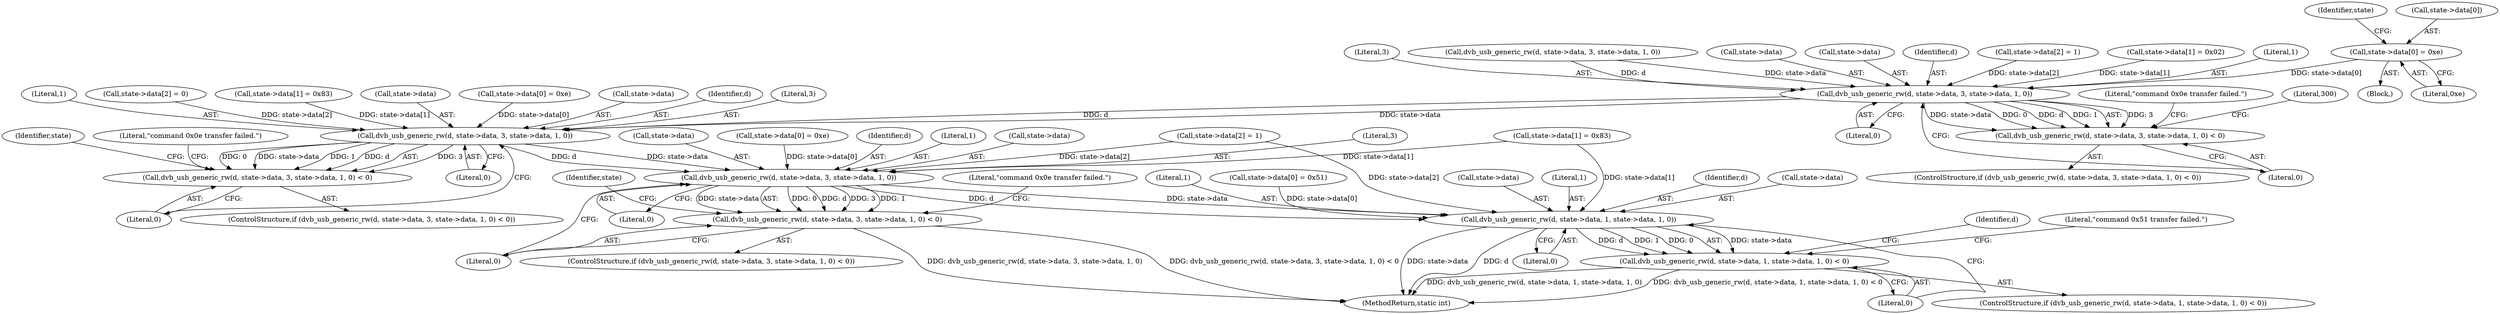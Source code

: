 digraph "0_linux_606142af57dad981b78707234cfbd15f9f7b7125_4@array" {
"1000166" [label="(Call,state->data[0] = 0xe)"];
"1000189" [label="(Call,dvb_usb_generic_rw(d, state->data, 3, state->data, 1, 0))"];
"1000188" [label="(Call,dvb_usb_generic_rw(d, state->data, 3, state->data, 1, 0) < 0)"];
"1000228" [label="(Call,dvb_usb_generic_rw(d, state->data, 3, state->data, 1, 0))"];
"1000227" [label="(Call,dvb_usb_generic_rw(d, state->data, 3, state->data, 1, 0) < 0)"];
"1000265" [label="(Call,dvb_usb_generic_rw(d, state->data, 3, state->data, 1, 0))"];
"1000264" [label="(Call,dvb_usb_generic_rw(d, state->data, 3, state->data, 1, 0) < 0)"];
"1000288" [label="(Call,dvb_usb_generic_rw(d, state->data, 1, state->data, 1, 0))"];
"1000287" [label="(Call,dvb_usb_generic_rw(d, state->data, 1, state->data, 1, 0) < 0)"];
"1000205" [label="(Call,state->data[0] = 0xe)"];
"1000282" [label="(Identifier,state)"];
"1000189" [label="(Call,dvb_usb_generic_rw(d, state->data, 3, state->data, 1, 0))"];
"1000287" [label="(Call,dvb_usb_generic_rw(d, state->data, 1, state->data, 1, 0) < 0)"];
"1000228" [label="(Call,dvb_usb_generic_rw(d, state->data, 3, state->data, 1, 0))"];
"1000195" [label="(Call,state->data)"];
"1000190" [label="(Identifier,d)"];
"1000227" [label="(Call,dvb_usb_generic_rw(d, state->data, 3, state->data, 1, 0) < 0)"];
"1000274" [label="(Literal,1)"];
"1000234" [label="(Call,state->data)"];
"1000245" [label="(Identifier,state)"];
"1000176" [label="(Identifier,state)"];
"1000275" [label="(Literal,0)"];
"1000229" [label="(Identifier,d)"];
"1000256" [label="(Call,state->data[2] = 1)"];
"1000249" [label="(Call,state->data[1] = 0x83)"];
"1000278" [label="(Literal,\"command 0x0e transfer failed.\")"];
"1000294" [label="(Call,state->data)"];
"1000293" [label="(Literal,1)"];
"1000301" [label="(Literal,\"command 0x51 transfer failed.\")"];
"1000271" [label="(Call,state->data)"];
"1000226" [label="(ControlStructure,if (dvb_usb_generic_rw(d, state->data, 3, state->data, 1, 0) < 0))"];
"1000298" [label="(Literal,0)"];
"1000166" [label="(Call,state->data[0] = 0xe)"];
"1000233" [label="(Literal,3)"];
"1000152" [label="(Call,dvb_usb_generic_rw(d, state->data, 3, state->data, 1, 0))"];
"1000237" [label="(Literal,1)"];
"1000270" [label="(Literal,3)"];
"1000202" [label="(Literal,\"command 0x0e transfer failed.\")"];
"1000239" [label="(Literal,0)"];
"1000241" [label="(Literal,\"command 0x0e transfer failed.\")"];
"1000187" [label="(ControlStructure,if (dvb_usb_generic_rw(d, state->data, 3, state->data, 1, 0) < 0))"];
"1000200" [label="(Literal,0)"];
"1000265" [label="(Call,dvb_usb_generic_rw(d, state->data, 3, state->data, 1, 0))"];
"1000180" [label="(Call,state->data[2] = 1)"];
"1000219" [label="(Call,state->data[2] = 0)"];
"1000299" [label="(Literal,0)"];
"1000267" [label="(Call,state->data)"];
"1000276" [label="(Literal,0)"];
"1000288" [label="(Call,dvb_usb_generic_rw(d, state->data, 1, state->data, 1, 0))"];
"1000305" [label="(Identifier,d)"];
"1000204" [label="(Literal,300)"];
"1000242" [label="(Call,state->data[0] = 0xe)"];
"1000289" [label="(Identifier,d)"];
"1000290" [label="(Call,state->data)"];
"1000264" [label="(Call,dvb_usb_generic_rw(d, state->data, 3, state->data, 1, 0) < 0)"];
"1000173" [label="(Call,state->data[1] = 0x02)"];
"1000238" [label="(Literal,0)"];
"1000212" [label="(Call,state->data[1] = 0x83)"];
"1000199" [label="(Literal,0)"];
"1000606" [label="(MethodReturn,static int)"];
"1000198" [label="(Literal,1)"];
"1000106" [label="(Block,)"];
"1000194" [label="(Literal,3)"];
"1000230" [label="(Call,state->data)"];
"1000286" [label="(ControlStructure,if (dvb_usb_generic_rw(d, state->data, 1, state->data, 1, 0) < 0))"];
"1000266" [label="(Identifier,d)"];
"1000263" [label="(ControlStructure,if (dvb_usb_generic_rw(d, state->data, 3, state->data, 1, 0) < 0))"];
"1000191" [label="(Call,state->data)"];
"1000297" [label="(Literal,1)"];
"1000167" [label="(Call,state->data[0])"];
"1000279" [label="(Call,state->data[0] = 0x51)"];
"1000188" [label="(Call,dvb_usb_generic_rw(d, state->data, 3, state->data, 1, 0) < 0)"];
"1000172" [label="(Literal,0xe)"];
"1000166" -> "1000106"  [label="AST: "];
"1000166" -> "1000172"  [label="CFG: "];
"1000167" -> "1000166"  [label="AST: "];
"1000172" -> "1000166"  [label="AST: "];
"1000176" -> "1000166"  [label="CFG: "];
"1000166" -> "1000189"  [label="DDG: state->data[0]"];
"1000189" -> "1000188"  [label="AST: "];
"1000189" -> "1000199"  [label="CFG: "];
"1000190" -> "1000189"  [label="AST: "];
"1000191" -> "1000189"  [label="AST: "];
"1000194" -> "1000189"  [label="AST: "];
"1000195" -> "1000189"  [label="AST: "];
"1000198" -> "1000189"  [label="AST: "];
"1000199" -> "1000189"  [label="AST: "];
"1000200" -> "1000189"  [label="CFG: "];
"1000189" -> "1000188"  [label="DDG: 3"];
"1000189" -> "1000188"  [label="DDG: state->data"];
"1000189" -> "1000188"  [label="DDG: 0"];
"1000189" -> "1000188"  [label="DDG: d"];
"1000189" -> "1000188"  [label="DDG: 1"];
"1000152" -> "1000189"  [label="DDG: d"];
"1000152" -> "1000189"  [label="DDG: state->data"];
"1000180" -> "1000189"  [label="DDG: state->data[2]"];
"1000173" -> "1000189"  [label="DDG: state->data[1]"];
"1000189" -> "1000228"  [label="DDG: d"];
"1000189" -> "1000228"  [label="DDG: state->data"];
"1000188" -> "1000187"  [label="AST: "];
"1000188" -> "1000200"  [label="CFG: "];
"1000200" -> "1000188"  [label="AST: "];
"1000202" -> "1000188"  [label="CFG: "];
"1000204" -> "1000188"  [label="CFG: "];
"1000228" -> "1000227"  [label="AST: "];
"1000228" -> "1000238"  [label="CFG: "];
"1000229" -> "1000228"  [label="AST: "];
"1000230" -> "1000228"  [label="AST: "];
"1000233" -> "1000228"  [label="AST: "];
"1000234" -> "1000228"  [label="AST: "];
"1000237" -> "1000228"  [label="AST: "];
"1000238" -> "1000228"  [label="AST: "];
"1000239" -> "1000228"  [label="CFG: "];
"1000228" -> "1000227"  [label="DDG: 3"];
"1000228" -> "1000227"  [label="DDG: 0"];
"1000228" -> "1000227"  [label="DDG: state->data"];
"1000228" -> "1000227"  [label="DDG: 1"];
"1000228" -> "1000227"  [label="DDG: d"];
"1000205" -> "1000228"  [label="DDG: state->data[0]"];
"1000212" -> "1000228"  [label="DDG: state->data[1]"];
"1000219" -> "1000228"  [label="DDG: state->data[2]"];
"1000228" -> "1000265"  [label="DDG: d"];
"1000228" -> "1000265"  [label="DDG: state->data"];
"1000227" -> "1000226"  [label="AST: "];
"1000227" -> "1000239"  [label="CFG: "];
"1000239" -> "1000227"  [label="AST: "];
"1000241" -> "1000227"  [label="CFG: "];
"1000245" -> "1000227"  [label="CFG: "];
"1000265" -> "1000264"  [label="AST: "];
"1000265" -> "1000275"  [label="CFG: "];
"1000266" -> "1000265"  [label="AST: "];
"1000267" -> "1000265"  [label="AST: "];
"1000270" -> "1000265"  [label="AST: "];
"1000271" -> "1000265"  [label="AST: "];
"1000274" -> "1000265"  [label="AST: "];
"1000275" -> "1000265"  [label="AST: "];
"1000276" -> "1000265"  [label="CFG: "];
"1000265" -> "1000264"  [label="DDG: 0"];
"1000265" -> "1000264"  [label="DDG: d"];
"1000265" -> "1000264"  [label="DDG: 3"];
"1000265" -> "1000264"  [label="DDG: 1"];
"1000265" -> "1000264"  [label="DDG: state->data"];
"1000256" -> "1000265"  [label="DDG: state->data[2]"];
"1000249" -> "1000265"  [label="DDG: state->data[1]"];
"1000242" -> "1000265"  [label="DDG: state->data[0]"];
"1000265" -> "1000288"  [label="DDG: d"];
"1000265" -> "1000288"  [label="DDG: state->data"];
"1000264" -> "1000263"  [label="AST: "];
"1000264" -> "1000276"  [label="CFG: "];
"1000276" -> "1000264"  [label="AST: "];
"1000278" -> "1000264"  [label="CFG: "];
"1000282" -> "1000264"  [label="CFG: "];
"1000264" -> "1000606"  [label="DDG: dvb_usb_generic_rw(d, state->data, 3, state->data, 1, 0)"];
"1000264" -> "1000606"  [label="DDG: dvb_usb_generic_rw(d, state->data, 3, state->data, 1, 0) < 0"];
"1000288" -> "1000287"  [label="AST: "];
"1000288" -> "1000298"  [label="CFG: "];
"1000289" -> "1000288"  [label="AST: "];
"1000290" -> "1000288"  [label="AST: "];
"1000293" -> "1000288"  [label="AST: "];
"1000294" -> "1000288"  [label="AST: "];
"1000297" -> "1000288"  [label="AST: "];
"1000298" -> "1000288"  [label="AST: "];
"1000299" -> "1000288"  [label="CFG: "];
"1000288" -> "1000606"  [label="DDG: state->data"];
"1000288" -> "1000606"  [label="DDG: d"];
"1000288" -> "1000287"  [label="DDG: state->data"];
"1000288" -> "1000287"  [label="DDG: d"];
"1000288" -> "1000287"  [label="DDG: 1"];
"1000288" -> "1000287"  [label="DDG: 0"];
"1000279" -> "1000288"  [label="DDG: state->data[0]"];
"1000256" -> "1000288"  [label="DDG: state->data[2]"];
"1000249" -> "1000288"  [label="DDG: state->data[1]"];
"1000287" -> "1000286"  [label="AST: "];
"1000287" -> "1000299"  [label="CFG: "];
"1000299" -> "1000287"  [label="AST: "];
"1000301" -> "1000287"  [label="CFG: "];
"1000305" -> "1000287"  [label="CFG: "];
"1000287" -> "1000606"  [label="DDG: dvb_usb_generic_rw(d, state->data, 1, state->data, 1, 0) < 0"];
"1000287" -> "1000606"  [label="DDG: dvb_usb_generic_rw(d, state->data, 1, state->data, 1, 0)"];
}
